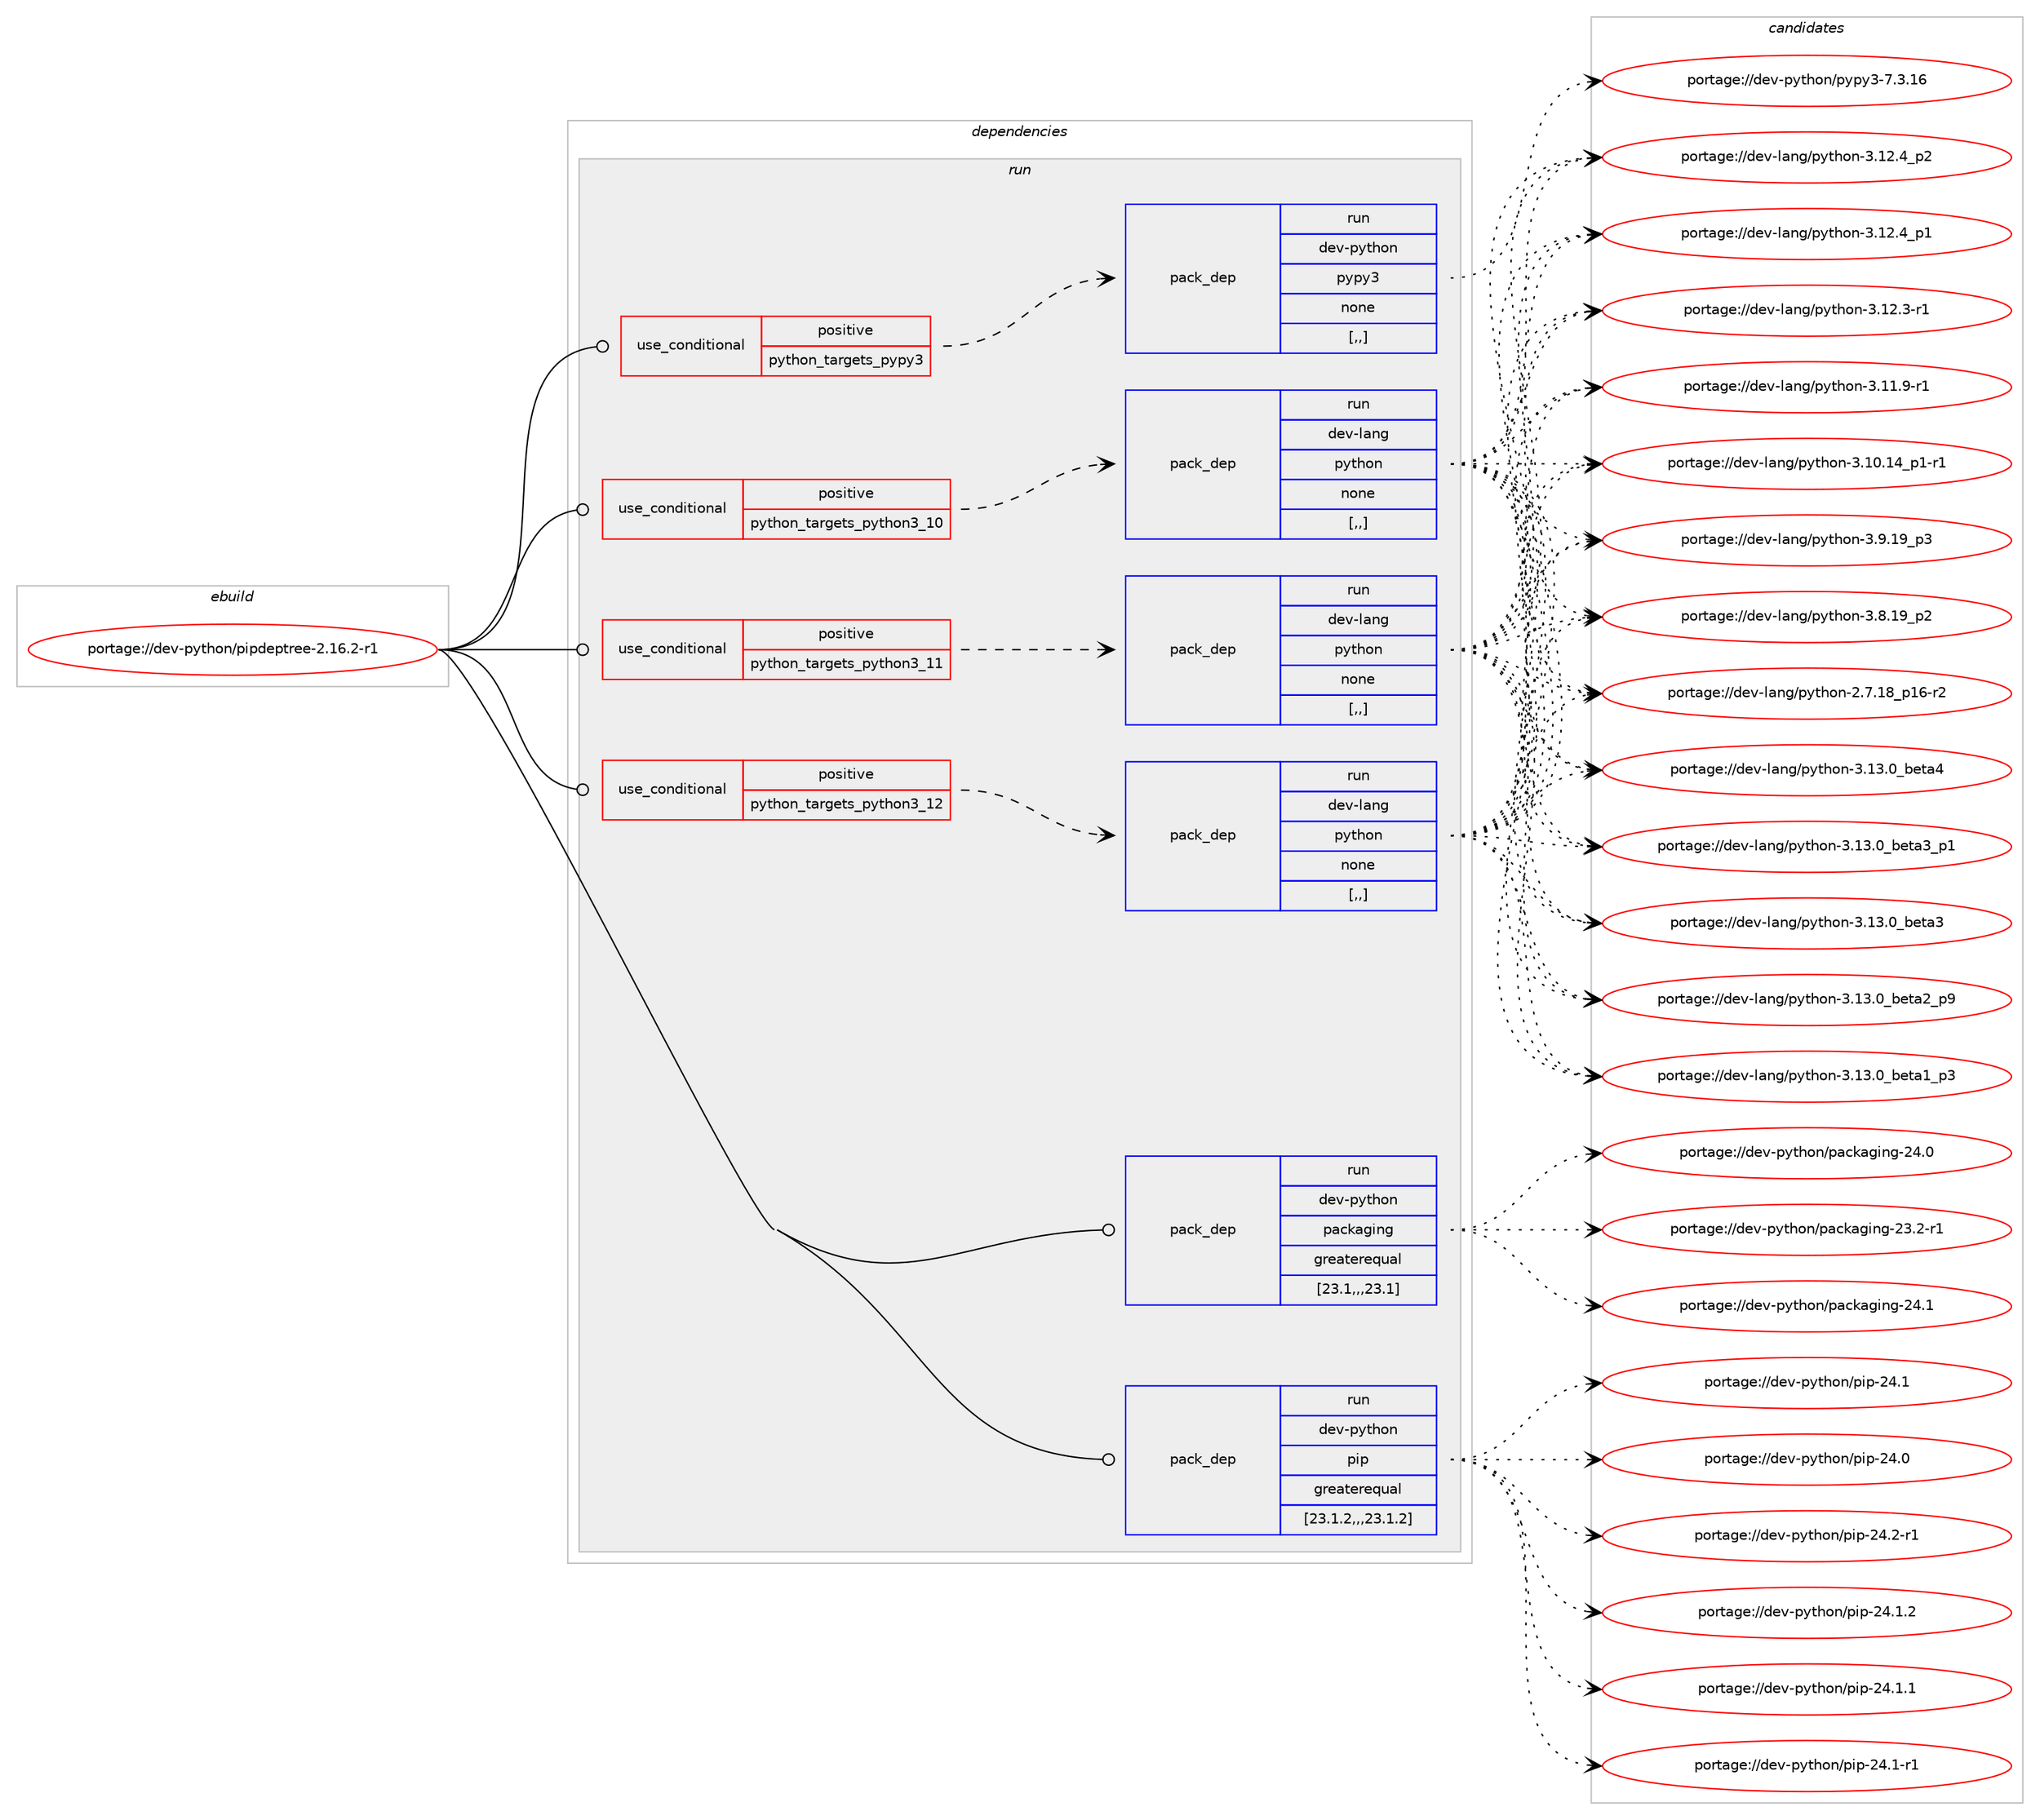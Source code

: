 digraph prolog {

# *************
# Graph options
# *************

newrank=true;
concentrate=true;
compound=true;
graph [rankdir=LR,fontname=Helvetica,fontsize=10,ranksep=1.5];#, ranksep=2.5, nodesep=0.2];
edge  [arrowhead=vee];
node  [fontname=Helvetica,fontsize=10];

# **********
# The ebuild
# **********

subgraph cluster_leftcol {
color=gray;
label=<<i>ebuild</i>>;
id [label="portage://dev-python/pipdeptree-2.16.2-r1", color=red, width=4, href="../dev-python/pipdeptree-2.16.2-r1.svg"];
}

# ****************
# The dependencies
# ****************

subgraph cluster_midcol {
color=gray;
label=<<i>dependencies</i>>;
subgraph cluster_compile {
fillcolor="#eeeeee";
style=filled;
label=<<i>compile</i>>;
}
subgraph cluster_compileandrun {
fillcolor="#eeeeee";
style=filled;
label=<<i>compile and run</i>>;
}
subgraph cluster_run {
fillcolor="#eeeeee";
style=filled;
label=<<i>run</i>>;
subgraph cond36146 {
dependency154857 [label=<<TABLE BORDER="0" CELLBORDER="1" CELLSPACING="0" CELLPADDING="4"><TR><TD ROWSPAN="3" CELLPADDING="10">use_conditional</TD></TR><TR><TD>positive</TD></TR><TR><TD>python_targets_pypy3</TD></TR></TABLE>>, shape=none, color=red];
subgraph pack117459 {
dependency154858 [label=<<TABLE BORDER="0" CELLBORDER="1" CELLSPACING="0" CELLPADDING="4" WIDTH="220"><TR><TD ROWSPAN="6" CELLPADDING="30">pack_dep</TD></TR><TR><TD WIDTH="110">run</TD></TR><TR><TD>dev-python</TD></TR><TR><TD>pypy3</TD></TR><TR><TD>none</TD></TR><TR><TD>[,,]</TD></TR></TABLE>>, shape=none, color=blue];
}
dependency154857:e -> dependency154858:w [weight=20,style="dashed",arrowhead="vee"];
}
id:e -> dependency154857:w [weight=20,style="solid",arrowhead="odot"];
subgraph cond36147 {
dependency154859 [label=<<TABLE BORDER="0" CELLBORDER="1" CELLSPACING="0" CELLPADDING="4"><TR><TD ROWSPAN="3" CELLPADDING="10">use_conditional</TD></TR><TR><TD>positive</TD></TR><TR><TD>python_targets_python3_10</TD></TR></TABLE>>, shape=none, color=red];
subgraph pack117460 {
dependency154860 [label=<<TABLE BORDER="0" CELLBORDER="1" CELLSPACING="0" CELLPADDING="4" WIDTH="220"><TR><TD ROWSPAN="6" CELLPADDING="30">pack_dep</TD></TR><TR><TD WIDTH="110">run</TD></TR><TR><TD>dev-lang</TD></TR><TR><TD>python</TD></TR><TR><TD>none</TD></TR><TR><TD>[,,]</TD></TR></TABLE>>, shape=none, color=blue];
}
dependency154859:e -> dependency154860:w [weight=20,style="dashed",arrowhead="vee"];
}
id:e -> dependency154859:w [weight=20,style="solid",arrowhead="odot"];
subgraph cond36148 {
dependency154861 [label=<<TABLE BORDER="0" CELLBORDER="1" CELLSPACING="0" CELLPADDING="4"><TR><TD ROWSPAN="3" CELLPADDING="10">use_conditional</TD></TR><TR><TD>positive</TD></TR><TR><TD>python_targets_python3_11</TD></TR></TABLE>>, shape=none, color=red];
subgraph pack117461 {
dependency154862 [label=<<TABLE BORDER="0" CELLBORDER="1" CELLSPACING="0" CELLPADDING="4" WIDTH="220"><TR><TD ROWSPAN="6" CELLPADDING="30">pack_dep</TD></TR><TR><TD WIDTH="110">run</TD></TR><TR><TD>dev-lang</TD></TR><TR><TD>python</TD></TR><TR><TD>none</TD></TR><TR><TD>[,,]</TD></TR></TABLE>>, shape=none, color=blue];
}
dependency154861:e -> dependency154862:w [weight=20,style="dashed",arrowhead="vee"];
}
id:e -> dependency154861:w [weight=20,style="solid",arrowhead="odot"];
subgraph cond36149 {
dependency154863 [label=<<TABLE BORDER="0" CELLBORDER="1" CELLSPACING="0" CELLPADDING="4"><TR><TD ROWSPAN="3" CELLPADDING="10">use_conditional</TD></TR><TR><TD>positive</TD></TR><TR><TD>python_targets_python3_12</TD></TR></TABLE>>, shape=none, color=red];
subgraph pack117462 {
dependency154864 [label=<<TABLE BORDER="0" CELLBORDER="1" CELLSPACING="0" CELLPADDING="4" WIDTH="220"><TR><TD ROWSPAN="6" CELLPADDING="30">pack_dep</TD></TR><TR><TD WIDTH="110">run</TD></TR><TR><TD>dev-lang</TD></TR><TR><TD>python</TD></TR><TR><TD>none</TD></TR><TR><TD>[,,]</TD></TR></TABLE>>, shape=none, color=blue];
}
dependency154863:e -> dependency154864:w [weight=20,style="dashed",arrowhead="vee"];
}
id:e -> dependency154863:w [weight=20,style="solid",arrowhead="odot"];
subgraph pack117463 {
dependency154865 [label=<<TABLE BORDER="0" CELLBORDER="1" CELLSPACING="0" CELLPADDING="4" WIDTH="220"><TR><TD ROWSPAN="6" CELLPADDING="30">pack_dep</TD></TR><TR><TD WIDTH="110">run</TD></TR><TR><TD>dev-python</TD></TR><TR><TD>packaging</TD></TR><TR><TD>greaterequal</TD></TR><TR><TD>[23.1,,,23.1]</TD></TR></TABLE>>, shape=none, color=blue];
}
id:e -> dependency154865:w [weight=20,style="solid",arrowhead="odot"];
subgraph pack117464 {
dependency154866 [label=<<TABLE BORDER="0" CELLBORDER="1" CELLSPACING="0" CELLPADDING="4" WIDTH="220"><TR><TD ROWSPAN="6" CELLPADDING="30">pack_dep</TD></TR><TR><TD WIDTH="110">run</TD></TR><TR><TD>dev-python</TD></TR><TR><TD>pip</TD></TR><TR><TD>greaterequal</TD></TR><TR><TD>[23.1.2,,,23.1.2]</TD></TR></TABLE>>, shape=none, color=blue];
}
id:e -> dependency154866:w [weight=20,style="solid",arrowhead="odot"];
}
}

# **************
# The candidates
# **************

subgraph cluster_choices {
rank=same;
color=gray;
label=<<i>candidates</i>>;

subgraph choice117459 {
color=black;
nodesep=1;
choice10010111845112121116104111110471121211121215145554651464954 [label="portage://dev-python/pypy3-7.3.16", color=red, width=4,href="../dev-python/pypy3-7.3.16.svg"];
dependency154858:e -> choice10010111845112121116104111110471121211121215145554651464954:w [style=dotted,weight="100"];
}
subgraph choice117460 {
color=black;
nodesep=1;
choice1001011184510897110103471121211161041111104551464951464895981011169752 [label="portage://dev-lang/python-3.13.0_beta4", color=red, width=4,href="../dev-lang/python-3.13.0_beta4.svg"];
choice10010111845108971101034711212111610411111045514649514648959810111697519511249 [label="portage://dev-lang/python-3.13.0_beta3_p1", color=red, width=4,href="../dev-lang/python-3.13.0_beta3_p1.svg"];
choice1001011184510897110103471121211161041111104551464951464895981011169751 [label="portage://dev-lang/python-3.13.0_beta3", color=red, width=4,href="../dev-lang/python-3.13.0_beta3.svg"];
choice10010111845108971101034711212111610411111045514649514648959810111697509511257 [label="portage://dev-lang/python-3.13.0_beta2_p9", color=red, width=4,href="../dev-lang/python-3.13.0_beta2_p9.svg"];
choice10010111845108971101034711212111610411111045514649514648959810111697499511251 [label="portage://dev-lang/python-3.13.0_beta1_p3", color=red, width=4,href="../dev-lang/python-3.13.0_beta1_p3.svg"];
choice100101118451089711010347112121116104111110455146495046529511250 [label="portage://dev-lang/python-3.12.4_p2", color=red, width=4,href="../dev-lang/python-3.12.4_p2.svg"];
choice100101118451089711010347112121116104111110455146495046529511249 [label="portage://dev-lang/python-3.12.4_p1", color=red, width=4,href="../dev-lang/python-3.12.4_p1.svg"];
choice100101118451089711010347112121116104111110455146495046514511449 [label="portage://dev-lang/python-3.12.3-r1", color=red, width=4,href="../dev-lang/python-3.12.3-r1.svg"];
choice100101118451089711010347112121116104111110455146494946574511449 [label="portage://dev-lang/python-3.11.9-r1", color=red, width=4,href="../dev-lang/python-3.11.9-r1.svg"];
choice100101118451089711010347112121116104111110455146494846495295112494511449 [label="portage://dev-lang/python-3.10.14_p1-r1", color=red, width=4,href="../dev-lang/python-3.10.14_p1-r1.svg"];
choice100101118451089711010347112121116104111110455146574649579511251 [label="portage://dev-lang/python-3.9.19_p3", color=red, width=4,href="../dev-lang/python-3.9.19_p3.svg"];
choice100101118451089711010347112121116104111110455146564649579511250 [label="portage://dev-lang/python-3.8.19_p2", color=red, width=4,href="../dev-lang/python-3.8.19_p2.svg"];
choice100101118451089711010347112121116104111110455046554649569511249544511450 [label="portage://dev-lang/python-2.7.18_p16-r2", color=red, width=4,href="../dev-lang/python-2.7.18_p16-r2.svg"];
dependency154860:e -> choice1001011184510897110103471121211161041111104551464951464895981011169752:w [style=dotted,weight="100"];
dependency154860:e -> choice10010111845108971101034711212111610411111045514649514648959810111697519511249:w [style=dotted,weight="100"];
dependency154860:e -> choice1001011184510897110103471121211161041111104551464951464895981011169751:w [style=dotted,weight="100"];
dependency154860:e -> choice10010111845108971101034711212111610411111045514649514648959810111697509511257:w [style=dotted,weight="100"];
dependency154860:e -> choice10010111845108971101034711212111610411111045514649514648959810111697499511251:w [style=dotted,weight="100"];
dependency154860:e -> choice100101118451089711010347112121116104111110455146495046529511250:w [style=dotted,weight="100"];
dependency154860:e -> choice100101118451089711010347112121116104111110455146495046529511249:w [style=dotted,weight="100"];
dependency154860:e -> choice100101118451089711010347112121116104111110455146495046514511449:w [style=dotted,weight="100"];
dependency154860:e -> choice100101118451089711010347112121116104111110455146494946574511449:w [style=dotted,weight="100"];
dependency154860:e -> choice100101118451089711010347112121116104111110455146494846495295112494511449:w [style=dotted,weight="100"];
dependency154860:e -> choice100101118451089711010347112121116104111110455146574649579511251:w [style=dotted,weight="100"];
dependency154860:e -> choice100101118451089711010347112121116104111110455146564649579511250:w [style=dotted,weight="100"];
dependency154860:e -> choice100101118451089711010347112121116104111110455046554649569511249544511450:w [style=dotted,weight="100"];
}
subgraph choice117461 {
color=black;
nodesep=1;
choice1001011184510897110103471121211161041111104551464951464895981011169752 [label="portage://dev-lang/python-3.13.0_beta4", color=red, width=4,href="../dev-lang/python-3.13.0_beta4.svg"];
choice10010111845108971101034711212111610411111045514649514648959810111697519511249 [label="portage://dev-lang/python-3.13.0_beta3_p1", color=red, width=4,href="../dev-lang/python-3.13.0_beta3_p1.svg"];
choice1001011184510897110103471121211161041111104551464951464895981011169751 [label="portage://dev-lang/python-3.13.0_beta3", color=red, width=4,href="../dev-lang/python-3.13.0_beta3.svg"];
choice10010111845108971101034711212111610411111045514649514648959810111697509511257 [label="portage://dev-lang/python-3.13.0_beta2_p9", color=red, width=4,href="../dev-lang/python-3.13.0_beta2_p9.svg"];
choice10010111845108971101034711212111610411111045514649514648959810111697499511251 [label="portage://dev-lang/python-3.13.0_beta1_p3", color=red, width=4,href="../dev-lang/python-3.13.0_beta1_p3.svg"];
choice100101118451089711010347112121116104111110455146495046529511250 [label="portage://dev-lang/python-3.12.4_p2", color=red, width=4,href="../dev-lang/python-3.12.4_p2.svg"];
choice100101118451089711010347112121116104111110455146495046529511249 [label="portage://dev-lang/python-3.12.4_p1", color=red, width=4,href="../dev-lang/python-3.12.4_p1.svg"];
choice100101118451089711010347112121116104111110455146495046514511449 [label="portage://dev-lang/python-3.12.3-r1", color=red, width=4,href="../dev-lang/python-3.12.3-r1.svg"];
choice100101118451089711010347112121116104111110455146494946574511449 [label="portage://dev-lang/python-3.11.9-r1", color=red, width=4,href="../dev-lang/python-3.11.9-r1.svg"];
choice100101118451089711010347112121116104111110455146494846495295112494511449 [label="portage://dev-lang/python-3.10.14_p1-r1", color=red, width=4,href="../dev-lang/python-3.10.14_p1-r1.svg"];
choice100101118451089711010347112121116104111110455146574649579511251 [label="portage://dev-lang/python-3.9.19_p3", color=red, width=4,href="../dev-lang/python-3.9.19_p3.svg"];
choice100101118451089711010347112121116104111110455146564649579511250 [label="portage://dev-lang/python-3.8.19_p2", color=red, width=4,href="../dev-lang/python-3.8.19_p2.svg"];
choice100101118451089711010347112121116104111110455046554649569511249544511450 [label="portage://dev-lang/python-2.7.18_p16-r2", color=red, width=4,href="../dev-lang/python-2.7.18_p16-r2.svg"];
dependency154862:e -> choice1001011184510897110103471121211161041111104551464951464895981011169752:w [style=dotted,weight="100"];
dependency154862:e -> choice10010111845108971101034711212111610411111045514649514648959810111697519511249:w [style=dotted,weight="100"];
dependency154862:e -> choice1001011184510897110103471121211161041111104551464951464895981011169751:w [style=dotted,weight="100"];
dependency154862:e -> choice10010111845108971101034711212111610411111045514649514648959810111697509511257:w [style=dotted,weight="100"];
dependency154862:e -> choice10010111845108971101034711212111610411111045514649514648959810111697499511251:w [style=dotted,weight="100"];
dependency154862:e -> choice100101118451089711010347112121116104111110455146495046529511250:w [style=dotted,weight="100"];
dependency154862:e -> choice100101118451089711010347112121116104111110455146495046529511249:w [style=dotted,weight="100"];
dependency154862:e -> choice100101118451089711010347112121116104111110455146495046514511449:w [style=dotted,weight="100"];
dependency154862:e -> choice100101118451089711010347112121116104111110455146494946574511449:w [style=dotted,weight="100"];
dependency154862:e -> choice100101118451089711010347112121116104111110455146494846495295112494511449:w [style=dotted,weight="100"];
dependency154862:e -> choice100101118451089711010347112121116104111110455146574649579511251:w [style=dotted,weight="100"];
dependency154862:e -> choice100101118451089711010347112121116104111110455146564649579511250:w [style=dotted,weight="100"];
dependency154862:e -> choice100101118451089711010347112121116104111110455046554649569511249544511450:w [style=dotted,weight="100"];
}
subgraph choice117462 {
color=black;
nodesep=1;
choice1001011184510897110103471121211161041111104551464951464895981011169752 [label="portage://dev-lang/python-3.13.0_beta4", color=red, width=4,href="../dev-lang/python-3.13.0_beta4.svg"];
choice10010111845108971101034711212111610411111045514649514648959810111697519511249 [label="portage://dev-lang/python-3.13.0_beta3_p1", color=red, width=4,href="../dev-lang/python-3.13.0_beta3_p1.svg"];
choice1001011184510897110103471121211161041111104551464951464895981011169751 [label="portage://dev-lang/python-3.13.0_beta3", color=red, width=4,href="../dev-lang/python-3.13.0_beta3.svg"];
choice10010111845108971101034711212111610411111045514649514648959810111697509511257 [label="portage://dev-lang/python-3.13.0_beta2_p9", color=red, width=4,href="../dev-lang/python-3.13.0_beta2_p9.svg"];
choice10010111845108971101034711212111610411111045514649514648959810111697499511251 [label="portage://dev-lang/python-3.13.0_beta1_p3", color=red, width=4,href="../dev-lang/python-3.13.0_beta1_p3.svg"];
choice100101118451089711010347112121116104111110455146495046529511250 [label="portage://dev-lang/python-3.12.4_p2", color=red, width=4,href="../dev-lang/python-3.12.4_p2.svg"];
choice100101118451089711010347112121116104111110455146495046529511249 [label="portage://dev-lang/python-3.12.4_p1", color=red, width=4,href="../dev-lang/python-3.12.4_p1.svg"];
choice100101118451089711010347112121116104111110455146495046514511449 [label="portage://dev-lang/python-3.12.3-r1", color=red, width=4,href="../dev-lang/python-3.12.3-r1.svg"];
choice100101118451089711010347112121116104111110455146494946574511449 [label="portage://dev-lang/python-3.11.9-r1", color=red, width=4,href="../dev-lang/python-3.11.9-r1.svg"];
choice100101118451089711010347112121116104111110455146494846495295112494511449 [label="portage://dev-lang/python-3.10.14_p1-r1", color=red, width=4,href="../dev-lang/python-3.10.14_p1-r1.svg"];
choice100101118451089711010347112121116104111110455146574649579511251 [label="portage://dev-lang/python-3.9.19_p3", color=red, width=4,href="../dev-lang/python-3.9.19_p3.svg"];
choice100101118451089711010347112121116104111110455146564649579511250 [label="portage://dev-lang/python-3.8.19_p2", color=red, width=4,href="../dev-lang/python-3.8.19_p2.svg"];
choice100101118451089711010347112121116104111110455046554649569511249544511450 [label="portage://dev-lang/python-2.7.18_p16-r2", color=red, width=4,href="../dev-lang/python-2.7.18_p16-r2.svg"];
dependency154864:e -> choice1001011184510897110103471121211161041111104551464951464895981011169752:w [style=dotted,weight="100"];
dependency154864:e -> choice10010111845108971101034711212111610411111045514649514648959810111697519511249:w [style=dotted,weight="100"];
dependency154864:e -> choice1001011184510897110103471121211161041111104551464951464895981011169751:w [style=dotted,weight="100"];
dependency154864:e -> choice10010111845108971101034711212111610411111045514649514648959810111697509511257:w [style=dotted,weight="100"];
dependency154864:e -> choice10010111845108971101034711212111610411111045514649514648959810111697499511251:w [style=dotted,weight="100"];
dependency154864:e -> choice100101118451089711010347112121116104111110455146495046529511250:w [style=dotted,weight="100"];
dependency154864:e -> choice100101118451089711010347112121116104111110455146495046529511249:w [style=dotted,weight="100"];
dependency154864:e -> choice100101118451089711010347112121116104111110455146495046514511449:w [style=dotted,weight="100"];
dependency154864:e -> choice100101118451089711010347112121116104111110455146494946574511449:w [style=dotted,weight="100"];
dependency154864:e -> choice100101118451089711010347112121116104111110455146494846495295112494511449:w [style=dotted,weight="100"];
dependency154864:e -> choice100101118451089711010347112121116104111110455146574649579511251:w [style=dotted,weight="100"];
dependency154864:e -> choice100101118451089711010347112121116104111110455146564649579511250:w [style=dotted,weight="100"];
dependency154864:e -> choice100101118451089711010347112121116104111110455046554649569511249544511450:w [style=dotted,weight="100"];
}
subgraph choice117463 {
color=black;
nodesep=1;
choice10010111845112121116104111110471129799107971031051101034550524649 [label="portage://dev-python/packaging-24.1", color=red, width=4,href="../dev-python/packaging-24.1.svg"];
choice10010111845112121116104111110471129799107971031051101034550524648 [label="portage://dev-python/packaging-24.0", color=red, width=4,href="../dev-python/packaging-24.0.svg"];
choice100101118451121211161041111104711297991079710310511010345505146504511449 [label="portage://dev-python/packaging-23.2-r1", color=red, width=4,href="../dev-python/packaging-23.2-r1.svg"];
dependency154865:e -> choice10010111845112121116104111110471129799107971031051101034550524649:w [style=dotted,weight="100"];
dependency154865:e -> choice10010111845112121116104111110471129799107971031051101034550524648:w [style=dotted,weight="100"];
dependency154865:e -> choice100101118451121211161041111104711297991079710310511010345505146504511449:w [style=dotted,weight="100"];
}
subgraph choice117464 {
color=black;
nodesep=1;
choice100101118451121211161041111104711210511245505246504511449 [label="portage://dev-python/pip-24.2-r1", color=red, width=4,href="../dev-python/pip-24.2-r1.svg"];
choice100101118451121211161041111104711210511245505246494650 [label="portage://dev-python/pip-24.1.2", color=red, width=4,href="../dev-python/pip-24.1.2.svg"];
choice100101118451121211161041111104711210511245505246494649 [label="portage://dev-python/pip-24.1.1", color=red, width=4,href="../dev-python/pip-24.1.1.svg"];
choice100101118451121211161041111104711210511245505246494511449 [label="portage://dev-python/pip-24.1-r1", color=red, width=4,href="../dev-python/pip-24.1-r1.svg"];
choice10010111845112121116104111110471121051124550524649 [label="portage://dev-python/pip-24.1", color=red, width=4,href="../dev-python/pip-24.1.svg"];
choice10010111845112121116104111110471121051124550524648 [label="portage://dev-python/pip-24.0", color=red, width=4,href="../dev-python/pip-24.0.svg"];
dependency154866:e -> choice100101118451121211161041111104711210511245505246504511449:w [style=dotted,weight="100"];
dependency154866:e -> choice100101118451121211161041111104711210511245505246494650:w [style=dotted,weight="100"];
dependency154866:e -> choice100101118451121211161041111104711210511245505246494649:w [style=dotted,weight="100"];
dependency154866:e -> choice100101118451121211161041111104711210511245505246494511449:w [style=dotted,weight="100"];
dependency154866:e -> choice10010111845112121116104111110471121051124550524649:w [style=dotted,weight="100"];
dependency154866:e -> choice10010111845112121116104111110471121051124550524648:w [style=dotted,weight="100"];
}
}

}
